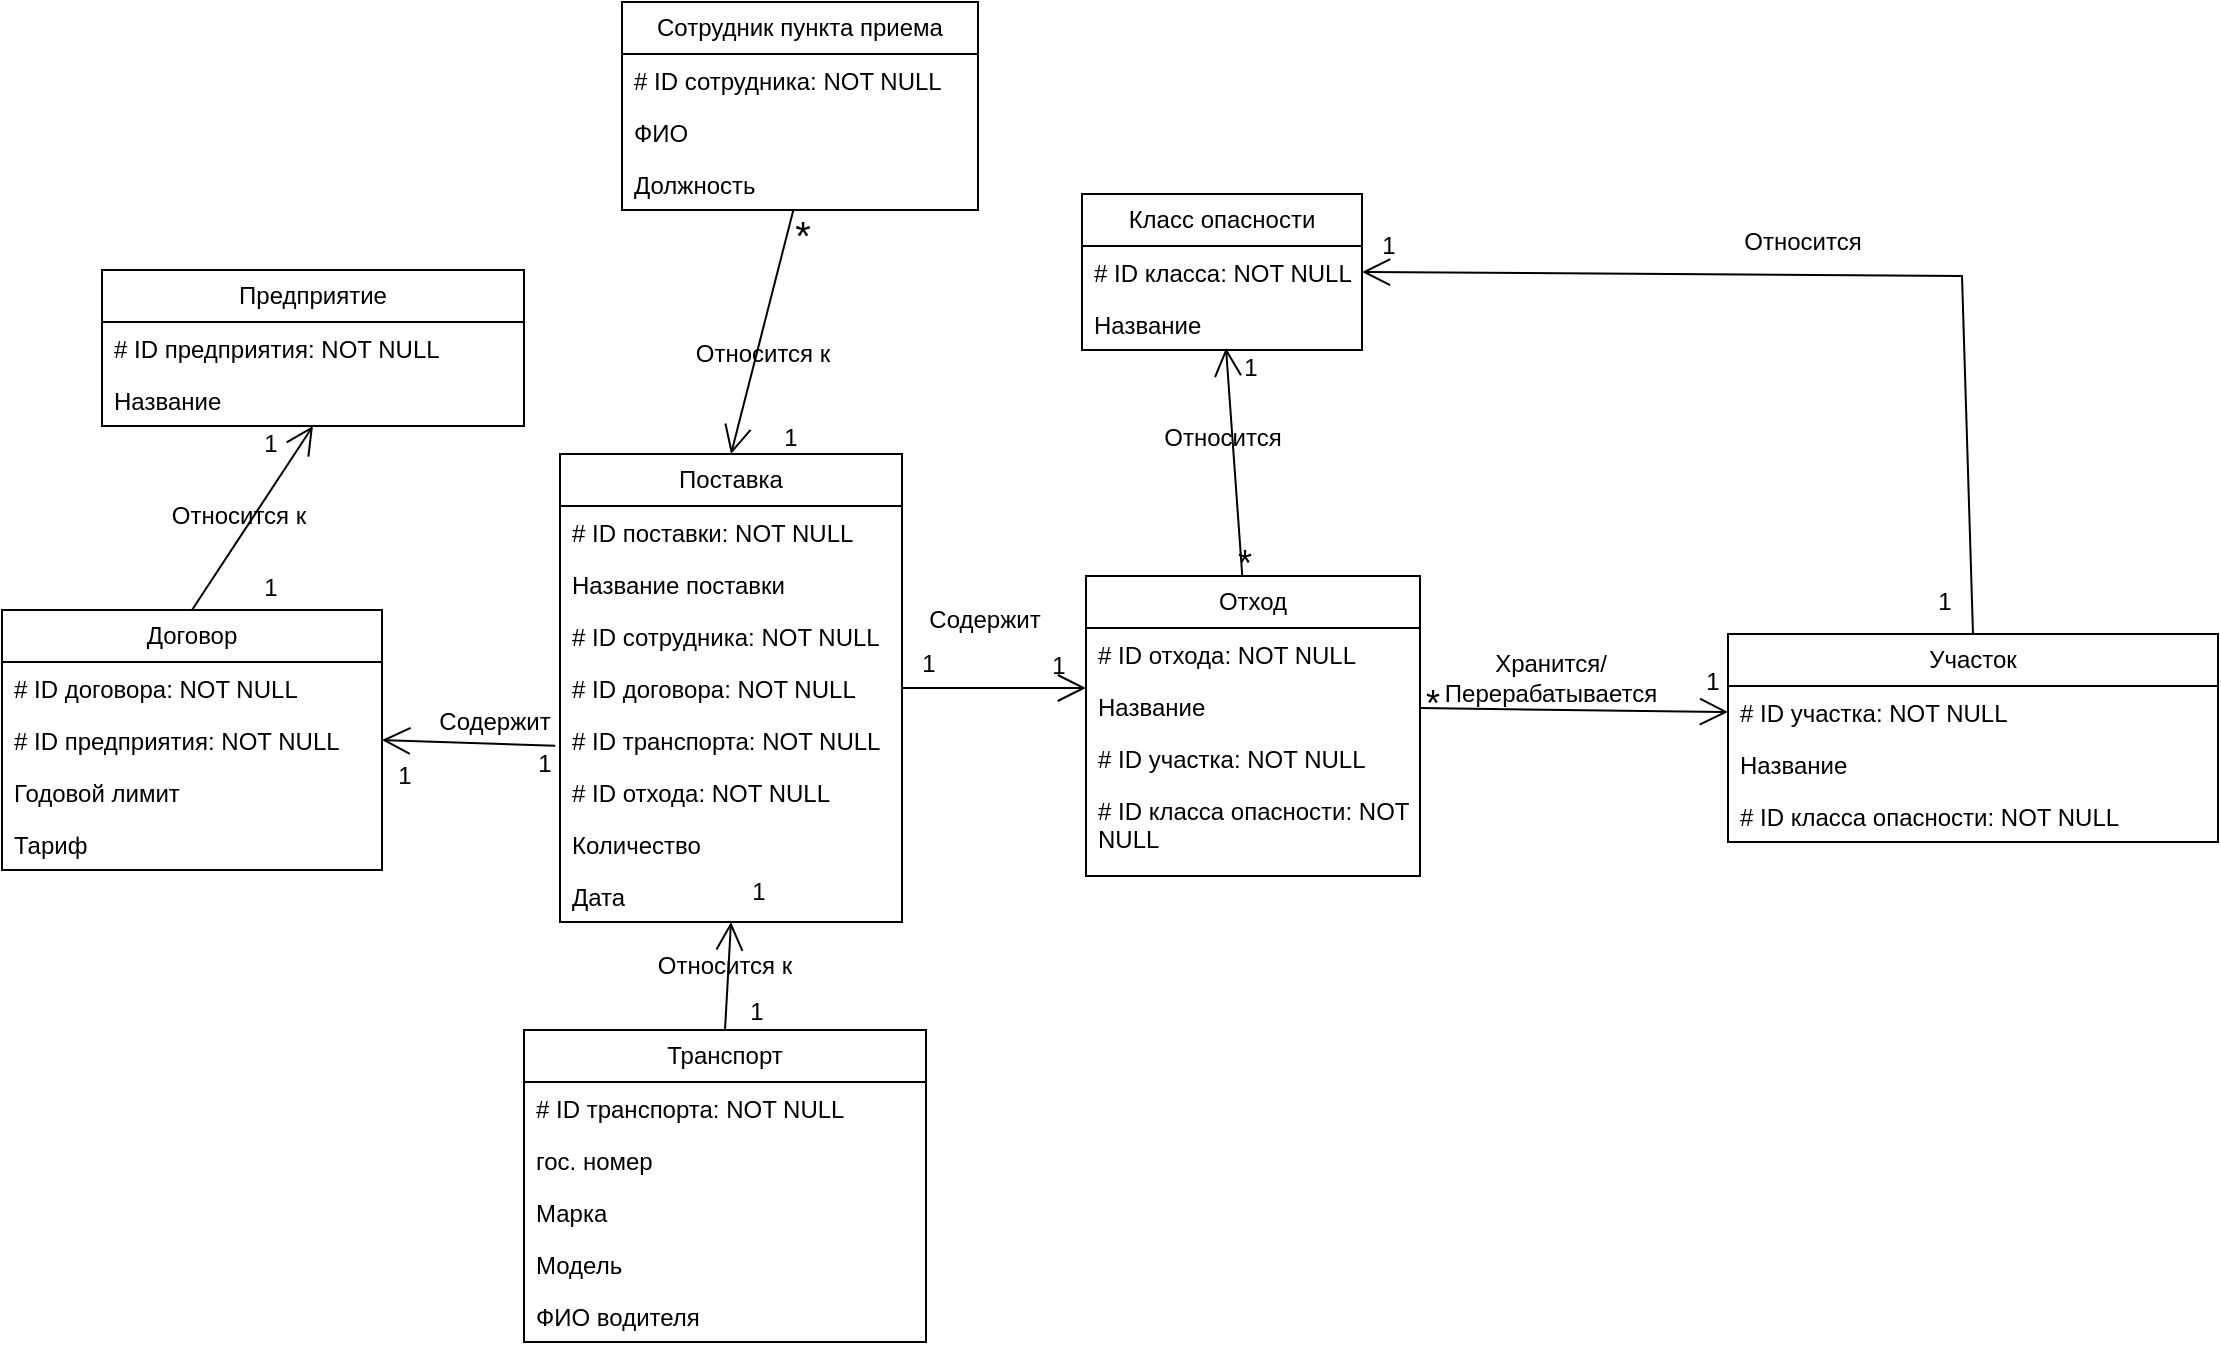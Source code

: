 <mxfile version="24.7.17">
  <diagram id="C5RBs43oDa-KdzZeNtuy" name="Page-1">
    <mxGraphModel dx="1194" dy="748" grid="0" gridSize="10" guides="1" tooltips="1" connect="1" arrows="1" fold="1" page="1" pageScale="1" pageWidth="3300" pageHeight="4681" math="0" shadow="0">
      <root>
        <mxCell id="WIyWlLk6GJQsqaUBKTNV-0" />
        <mxCell id="WIyWlLk6GJQsqaUBKTNV-1" parent="WIyWlLk6GJQsqaUBKTNV-0" />
        <mxCell id="3MLsI5O5fIbENEvjLkuj-0" value="Класс опасности" style="swimlane;fontStyle=0;childLayout=stackLayout;horizontal=1;startSize=26;fillColor=none;horizontalStack=0;resizeParent=1;resizeParentMax=0;resizeLast=0;collapsible=1;marginBottom=0;whiteSpace=wrap;html=1;" parent="WIyWlLk6GJQsqaUBKTNV-1" vertex="1">
          <mxGeometry x="840" y="312" width="140" height="78" as="geometry" />
        </mxCell>
        <mxCell id="3MLsI5O5fIbENEvjLkuj-1" value="# ID класса: NOT NULL" style="text;strokeColor=none;fillColor=none;align=left;verticalAlign=top;spacingLeft=4;spacingRight=4;overflow=hidden;rotatable=0;points=[[0,0.5],[1,0.5]];portConstraint=eastwest;whiteSpace=wrap;html=1;" parent="3MLsI5O5fIbENEvjLkuj-0" vertex="1">
          <mxGeometry y="26" width="140" height="26" as="geometry" />
        </mxCell>
        <mxCell id="3MLsI5O5fIbENEvjLkuj-2" value="Название" style="text;strokeColor=none;fillColor=none;align=left;verticalAlign=top;spacingLeft=4;spacingRight=4;overflow=hidden;rotatable=0;points=[[0,0.5],[1,0.5]];portConstraint=eastwest;whiteSpace=wrap;html=1;" parent="3MLsI5O5fIbENEvjLkuj-0" vertex="1">
          <mxGeometry y="52" width="140" height="26" as="geometry" />
        </mxCell>
        <mxCell id="3MLsI5O5fIbENEvjLkuj-5" value="Предприятие" style="swimlane;fontStyle=0;childLayout=stackLayout;horizontal=1;startSize=26;fillColor=none;horizontalStack=0;resizeParent=1;resizeParentMax=0;resizeLast=0;collapsible=1;marginBottom=0;whiteSpace=wrap;html=1;" parent="WIyWlLk6GJQsqaUBKTNV-1" vertex="1">
          <mxGeometry x="350" y="350" width="211" height="78" as="geometry" />
        </mxCell>
        <mxCell id="3MLsI5O5fIbENEvjLkuj-19" value="# ID предприятия: NOT NULL" style="text;strokeColor=none;fillColor=none;align=left;verticalAlign=top;spacingLeft=4;spacingRight=4;overflow=hidden;rotatable=0;points=[[0,0.5],[1,0.5]];portConstraint=eastwest;whiteSpace=wrap;html=1;" parent="3MLsI5O5fIbENEvjLkuj-5" vertex="1">
          <mxGeometry y="26" width="211" height="26" as="geometry" />
        </mxCell>
        <mxCell id="3MLsI5O5fIbENEvjLkuj-7" value="Название" style="text;strokeColor=none;fillColor=none;align=left;verticalAlign=top;spacingLeft=4;spacingRight=4;overflow=hidden;rotatable=0;points=[[0,0.5],[1,0.5]];portConstraint=eastwest;whiteSpace=wrap;html=1;" parent="3MLsI5O5fIbENEvjLkuj-5" vertex="1">
          <mxGeometry y="52" width="211" height="26" as="geometry" />
        </mxCell>
        <mxCell id="3MLsI5O5fIbENEvjLkuj-8" value="Договор" style="swimlane;fontStyle=0;childLayout=stackLayout;horizontal=1;startSize=26;fillColor=none;horizontalStack=0;resizeParent=1;resizeParentMax=0;resizeLast=0;collapsible=1;marginBottom=0;whiteSpace=wrap;html=1;" parent="WIyWlLk6GJQsqaUBKTNV-1" vertex="1">
          <mxGeometry x="300" y="520" width="190" height="130" as="geometry" />
        </mxCell>
        <mxCell id="3MLsI5O5fIbENEvjLkuj-17" value="# ID договора: NOT NULL" style="text;strokeColor=none;fillColor=none;align=left;verticalAlign=top;spacingLeft=4;spacingRight=4;overflow=hidden;rotatable=0;points=[[0,0.5],[1,0.5]];portConstraint=eastwest;whiteSpace=wrap;html=1;" parent="3MLsI5O5fIbENEvjLkuj-8" vertex="1">
          <mxGeometry y="26" width="190" height="26" as="geometry" />
        </mxCell>
        <mxCell id="3MLsI5O5fIbENEvjLkuj-18" value="# ID предприятия: NOT NULL" style="text;strokeColor=none;fillColor=none;align=left;verticalAlign=top;spacingLeft=4;spacingRight=4;overflow=hidden;rotatable=0;points=[[0,0.5],[1,0.5]];portConstraint=eastwest;whiteSpace=wrap;html=1;" parent="3MLsI5O5fIbENEvjLkuj-8" vertex="1">
          <mxGeometry y="52" width="190" height="26" as="geometry" />
        </mxCell>
        <mxCell id="3MLsI5O5fIbENEvjLkuj-9" value="Годовой лимит" style="text;strokeColor=none;fillColor=none;align=left;verticalAlign=top;spacingLeft=4;spacingRight=4;overflow=hidden;rotatable=0;points=[[0,0.5],[1,0.5]];portConstraint=eastwest;whiteSpace=wrap;html=1;" parent="3MLsI5O5fIbENEvjLkuj-8" vertex="1">
          <mxGeometry y="78" width="190" height="26" as="geometry" />
        </mxCell>
        <mxCell id="3MLsI5O5fIbENEvjLkuj-10" value="Тариф" style="text;strokeColor=none;fillColor=none;align=left;verticalAlign=top;spacingLeft=4;spacingRight=4;overflow=hidden;rotatable=0;points=[[0,0.5],[1,0.5]];portConstraint=eastwest;whiteSpace=wrap;html=1;" parent="3MLsI5O5fIbENEvjLkuj-8" vertex="1">
          <mxGeometry y="104" width="190" height="26" as="geometry" />
        </mxCell>
        <mxCell id="3MLsI5O5fIbENEvjLkuj-11" value="Участок&lt;span style=&quot;color: rgba(0, 0, 0, 0); font-family: monospace; font-size: 0px; text-align: start; text-wrap: nowrap;&quot;&gt;%3CmxGraphModel%3E%3Croot%3E%3CmxCell%20id%3D%220%22%2F%3E%3CmxCell%20id%3D%221%22%20parent%3D%220%22%2F%3E%3CmxCell%20id%3D%222%22%20value%3D%22%D0%94%D0%BE%D0%B3%D0%BE%D0%B2%D0%BE%D1%80%22%20style%3D%22swimlane%3BfontStyle%3D0%3BchildLayout%3DstackLayout%3Bhorizontal%3D1%3BstartSize%3D26%3BfillColor%3Dnone%3BhorizontalStack%3D0%3BresizeParent%3D1%3BresizeParentMax%3D0%3BresizeLast%3D0%3Bcollapsible%3D1%3BmarginBottom%3D0%3BwhiteSpace%3Dwrap%3Bhtml%3D1%3B%22%20vertex%3D%221%22%20parent%3D%221%22%3E%3CmxGeometry%20x%3D%22274%22%20y%3D%22330%22%20width%3D%22140%22%20height%3D%2278%22%20as%3D%22geometry%22%2F%3E%3C%2FmxCell%3E%3CmxCell%20id%3D%223%22%20value%3D%22%D0%9D%D0%BE%D0%BC%D0%B5%D1%80%22%20style%3D%22text%3BstrokeColor%3Dnone%3BfillColor%3Dnone%3Balign%3Dleft%3BverticalAlign%3Dtop%3BspacingLeft%3D4%3BspacingRight%3D4%3Boverflow%3Dhidden%3Brotatable%3D0%3Bpoints%3D%5B%5B0%2C0.5%5D%2C%5B1%2C0.5%5D%5D%3BportConstraint%3Deastwest%3BwhiteSpace%3Dwrap%3Bhtml%3D1%3B%22%20vertex%3D%221%22%20parent%3D%222%22%3E%3CmxGeometry%20y%3D%2226%22%20width%3D%22140%22%20height%3D%2226%22%20as%3D%22geometry%22%2F%3E%3C%2FmxCell%3E%3CmxCell%20id%3D%224%22%20value%3D%22%D0%9D%D0%B0%D0%B7%D0%B2%D0%B0%D0%BD%D0%B8%D0%B5%22%20style%3D%22text%3BstrokeColor%3Dnone%3BfillColor%3Dnone%3Balign%3Dleft%3BverticalAlign%3Dtop%3BspacingLeft%3D4%3BspacingRight%3D4%3Boverflow%3Dhidden%3Brotatable%3D0%3Bpoints%3D%5B%5B0%2C0.5%5D%2C%5B1%2C0.5%5D%5D%3BportConstraint%3Deastwest%3BwhiteSpace%3Dwrap%3Bhtml%3D1%3B%22%20vertex%3D%221%22%20parent%3D%222%22%3E%3CmxGeometry%20y%3D%2252%22%20width%3D%22140%22%20height%3D%2226%22%20as%3D%22geometry%22%2F%3E%3C%2FmxCell%3E%3C%2Froot%3E%3C%2FmxGraphModel%3E&lt;/span&gt;&lt;span style=&quot;color: rgba(0, 0, 0, 0); font-family: monospace; font-size: 0px; text-align: start; text-wrap: nowrap;&quot;&gt;%3CmxGraphModel%3E%3Croot%3E%3CmxCell%20id%3D%220%22%2F%3E%3CmxCell%20id%3D%221%22%20parent%3D%220%22%2F%3E%3CmxCell%20id%3D%222%22%20value%3D%22%D0%94%D0%BE%D0%B3%D0%BE%D0%B2%D0%BE%D1%80%22%20style%3D%22swimlane%3BfontStyle%3D0%3BchildLayout%3DstackLayout%3Bhorizontal%3D1%3BstartSize%3D26%3BfillColor%3Dnone%3BhorizontalStack%3D0%3BresizeParent%3D1%3BresizeParentMax%3D0%3BresizeLast%3D0%3Bcollapsible%3D1%3BmarginBottom%3D0%3BwhiteSpace%3Dwrap%3Bhtml%3D1%3B%22%20vertex%3D%221%22%20parent%3D%221%22%3E%3CmxGeometry%20x%3D%22274%22%20y%3D%22330%22%20width%3D%22140%22%20height%3D%2278%22%20as%3D%22geometry%22%2F%3E%3C%2FmxCell%3E%3CmxCell%20id%3D%223%22%20value%3D%22%D0%9D%D0%BE%D0%BC%D0%B5%D1%80%22%20style%3D%22text%3BstrokeColor%3Dnone%3BfillColor%3Dnone%3Balign%3Dleft%3BverticalAlign%3Dtop%3BspacingLeft%3D4%3BspacingRight%3D4%3Boverflow%3Dhidden%3Brotatable%3D0%3Bpoints%3D%5B%5B0%2C0.5%5D%2C%5B1%2C0.5%5D%5D%3BportConstraint%3Deastwest%3BwhiteSpace%3Dwrap%3Bhtml%3D1%3B%22%20vertex%3D%221%22%20parent%3D%222%22%3E%3CmxGeometry%20y%3D%2226%22%20width%3D%22140%22%20height%3D%2226%22%20as%3D%22geometry%22%2F%3E%3C%2FmxCell%3E%3CmxCell%20id%3D%224%22%20value%3D%22%D0%9D%D0%B0%D0%B7%D0%B2%D0%B0%D0%BD%D0%B8%D0%B5%22%20style%3D%22text%3BstrokeColor%3Dnone%3BfillColor%3Dnone%3Balign%3Dleft%3BverticalAlign%3Dtop%3BspacingLeft%3D4%3BspacingRight%3D4%3Boverflow%3Dhidden%3Brotatable%3D0%3Bpoints%3D%5B%5B0%2C0.5%5D%2C%5B1%2C0.5%5D%5D%3BportConstraint%3Deastwest%3BwhiteSpace%3Dwrap%3Bhtml%3D1%3B%22%20vertex%3D%221%22%20parent%3D%222%22%3E%3CmxGeometry%20y%3D%2252%22%20width%3D%22140%22%20height%3D%2226%22%20as%3D%22geometry%22%2F%3E%3C%2FmxCell%3E%3C%2Froot%3E%3C%2FmxGraphModel%3E&lt;/span&gt;" style="swimlane;fontStyle=0;childLayout=stackLayout;horizontal=1;startSize=26;fillColor=none;horizontalStack=0;resizeParent=1;resizeParentMax=0;resizeLast=0;collapsible=1;marginBottom=0;whiteSpace=wrap;html=1;" parent="WIyWlLk6GJQsqaUBKTNV-1" vertex="1">
          <mxGeometry x="1163" y="532" width="245" height="104" as="geometry" />
        </mxCell>
        <mxCell id="3MLsI5O5fIbENEvjLkuj-12" value="# ID участка: NOT NULL" style="text;strokeColor=none;fillColor=none;align=left;verticalAlign=top;spacingLeft=4;spacingRight=4;overflow=hidden;rotatable=0;points=[[0,0.5],[1,0.5]];portConstraint=eastwest;whiteSpace=wrap;html=1;" parent="3MLsI5O5fIbENEvjLkuj-11" vertex="1">
          <mxGeometry y="26" width="245" height="26" as="geometry" />
        </mxCell>
        <mxCell id="3MLsI5O5fIbENEvjLkuj-13" value="Название" style="text;strokeColor=none;fillColor=none;align=left;verticalAlign=top;spacingLeft=4;spacingRight=4;overflow=hidden;rotatable=0;points=[[0,0.5],[1,0.5]];portConstraint=eastwest;whiteSpace=wrap;html=1;" parent="3MLsI5O5fIbENEvjLkuj-11" vertex="1">
          <mxGeometry y="52" width="245" height="26" as="geometry" />
        </mxCell>
        <mxCell id="3MLsI5O5fIbENEvjLkuj-49" value="# ID класса опасности: NOT NULL" style="text;strokeColor=none;fillColor=none;align=left;verticalAlign=top;spacingLeft=4;spacingRight=4;overflow=hidden;rotatable=0;points=[[0,0.5],[1,0.5]];portConstraint=eastwest;whiteSpace=wrap;html=1;" parent="3MLsI5O5fIbENEvjLkuj-11" vertex="1">
          <mxGeometry y="78" width="245" height="26" as="geometry" />
        </mxCell>
        <mxCell id="3MLsI5O5fIbENEvjLkuj-14" value="Транспорт" style="swimlane;fontStyle=0;childLayout=stackLayout;horizontal=1;startSize=26;fillColor=none;horizontalStack=0;resizeParent=1;resizeParentMax=0;resizeLast=0;collapsible=1;marginBottom=0;whiteSpace=wrap;html=1;" parent="WIyWlLk6GJQsqaUBKTNV-1" vertex="1">
          <mxGeometry x="561" y="730" width="201" height="156" as="geometry" />
        </mxCell>
        <mxCell id="3MLsI5O5fIbENEvjLkuj-16" value="# ID транспорта: NOT NULL" style="text;strokeColor=none;fillColor=none;align=left;verticalAlign=top;spacingLeft=4;spacingRight=4;overflow=hidden;rotatable=0;points=[[0,0.5],[1,0.5]];portConstraint=eastwest;whiteSpace=wrap;html=1;" parent="3MLsI5O5fIbENEvjLkuj-14" vertex="1">
          <mxGeometry y="26" width="201" height="26" as="geometry" />
        </mxCell>
        <mxCell id="3MLsI5O5fIbENEvjLkuj-20" value="гос. номер" style="text;strokeColor=none;fillColor=none;align=left;verticalAlign=top;spacingLeft=4;spacingRight=4;overflow=hidden;rotatable=0;points=[[0,0.5],[1,0.5]];portConstraint=eastwest;whiteSpace=wrap;html=1;" parent="3MLsI5O5fIbENEvjLkuj-14" vertex="1">
          <mxGeometry y="52" width="201" height="26" as="geometry" />
        </mxCell>
        <mxCell id="3MLsI5O5fIbENEvjLkuj-21" value="Марка" style="text;strokeColor=none;fillColor=none;align=left;verticalAlign=top;spacingLeft=4;spacingRight=4;overflow=hidden;rotatable=0;points=[[0,0.5],[1,0.5]];portConstraint=eastwest;whiteSpace=wrap;html=1;" parent="3MLsI5O5fIbENEvjLkuj-14" vertex="1">
          <mxGeometry y="78" width="201" height="26" as="geometry" />
        </mxCell>
        <mxCell id="3MLsI5O5fIbENEvjLkuj-22" value="Модель" style="text;strokeColor=none;fillColor=none;align=left;verticalAlign=top;spacingLeft=4;spacingRight=4;overflow=hidden;rotatable=0;points=[[0,0.5],[1,0.5]];portConstraint=eastwest;whiteSpace=wrap;html=1;" parent="3MLsI5O5fIbENEvjLkuj-14" vertex="1">
          <mxGeometry y="104" width="201" height="26" as="geometry" />
        </mxCell>
        <mxCell id="3MLsI5O5fIbENEvjLkuj-15" value="ФИО водителя" style="text;strokeColor=none;fillColor=none;align=left;verticalAlign=top;spacingLeft=4;spacingRight=4;overflow=hidden;rotatable=0;points=[[0,0.5],[1,0.5]];portConstraint=eastwest;whiteSpace=wrap;html=1;" parent="3MLsI5O5fIbENEvjLkuj-14" vertex="1">
          <mxGeometry y="130" width="201" height="26" as="geometry" />
        </mxCell>
        <mxCell id="3MLsI5O5fIbENEvjLkuj-23" value="Поставка" style="swimlane;fontStyle=0;childLayout=stackLayout;horizontal=1;startSize=26;fillColor=none;horizontalStack=0;resizeParent=1;resizeParentMax=0;resizeLast=0;collapsible=1;marginBottom=0;whiteSpace=wrap;html=1;" parent="WIyWlLk6GJQsqaUBKTNV-1" vertex="1">
          <mxGeometry x="579" y="442" width="171" height="234" as="geometry" />
        </mxCell>
        <mxCell id="3MLsI5O5fIbENEvjLkuj-24" value="# ID поставки: NOT NULL" style="text;strokeColor=none;fillColor=none;align=left;verticalAlign=top;spacingLeft=4;spacingRight=4;overflow=hidden;rotatable=0;points=[[0,0.5],[1,0.5]];portConstraint=eastwest;whiteSpace=wrap;html=1;" parent="3MLsI5O5fIbENEvjLkuj-23" vertex="1">
          <mxGeometry y="26" width="171" height="26" as="geometry" />
        </mxCell>
        <mxCell id="3MLsI5O5fIbENEvjLkuj-43" value="Название поставки" style="text;strokeColor=none;fillColor=none;align=left;verticalAlign=top;spacingLeft=4;spacingRight=4;overflow=hidden;rotatable=0;points=[[0,0.5],[1,0.5]];portConstraint=eastwest;whiteSpace=wrap;html=1;" parent="3MLsI5O5fIbENEvjLkuj-23" vertex="1">
          <mxGeometry y="52" width="171" height="26" as="geometry" />
        </mxCell>
        <mxCell id="-GfV_kEzAqFsBZIjdHQp-1" value="# ID сотрудника: NOT NULL" style="text;strokeColor=none;fillColor=none;align=left;verticalAlign=top;spacingLeft=4;spacingRight=4;overflow=hidden;rotatable=0;points=[[0,0.5],[1,0.5]];portConstraint=eastwest;whiteSpace=wrap;html=1;" vertex="1" parent="3MLsI5O5fIbENEvjLkuj-23">
          <mxGeometry y="78" width="171" height="26" as="geometry" />
        </mxCell>
        <mxCell id="3MLsI5O5fIbENEvjLkuj-25" value="# ID договора: NOT NULL" style="text;strokeColor=none;fillColor=none;align=left;verticalAlign=top;spacingLeft=4;spacingRight=4;overflow=hidden;rotatable=0;points=[[0,0.5],[1,0.5]];portConstraint=eastwest;whiteSpace=wrap;html=1;" parent="3MLsI5O5fIbENEvjLkuj-23" vertex="1">
          <mxGeometry y="104" width="171" height="26" as="geometry" />
        </mxCell>
        <mxCell id="3MLsI5O5fIbENEvjLkuj-35" value="# ID транспорта: NOT NULL" style="text;strokeColor=none;fillColor=none;align=left;verticalAlign=top;spacingLeft=4;spacingRight=4;overflow=hidden;rotatable=0;points=[[0,0.5],[1,0.5]];portConstraint=eastwest;whiteSpace=wrap;html=1;" parent="3MLsI5O5fIbENEvjLkuj-23" vertex="1">
          <mxGeometry y="130" width="171" height="26" as="geometry" />
        </mxCell>
        <mxCell id="3MLsI5O5fIbENEvjLkuj-29" value="# ID отхода: NOT NULL" style="text;strokeColor=none;fillColor=none;align=left;verticalAlign=top;spacingLeft=4;spacingRight=4;overflow=hidden;rotatable=0;points=[[0,0.5],[1,0.5]];portConstraint=eastwest;whiteSpace=wrap;html=1;" parent="3MLsI5O5fIbENEvjLkuj-23" vertex="1">
          <mxGeometry y="156" width="171" height="26" as="geometry" />
        </mxCell>
        <mxCell id="3MLsI5O5fIbENEvjLkuj-36" value="Количество" style="text;strokeColor=none;fillColor=none;align=left;verticalAlign=top;spacingLeft=4;spacingRight=4;overflow=hidden;rotatable=0;points=[[0,0.5],[1,0.5]];portConstraint=eastwest;whiteSpace=wrap;html=1;" parent="3MLsI5O5fIbENEvjLkuj-23" vertex="1">
          <mxGeometry y="182" width="171" height="26" as="geometry" />
        </mxCell>
        <mxCell id="3MLsI5O5fIbENEvjLkuj-28" value="Дата&lt;span style=&quot;color: rgba(0, 0, 0, 0); font-family: monospace; font-size: 0px; text-wrap: nowrap;&quot;&gt;%3CmxGraphModel%3E%3Croot%3E%3CmxCell%20id%3D%220%22%2F%3E%3CmxCell%20id%3D%221%22%20parent%3D%220%22%2F%3E%3CmxCell%20id%3D%222%22%20value%3D%22%D0%A2%D0%B0%D1%80%D0%B8%D1%84%22%20style%3D%22text%3BstrokeColor%3Dnone%3BfillColor%3Dnone%3Balign%3Dleft%3BverticalAlign%3Dtop%3BspacingLeft%3D4%3BspacingRight%3D4%3Boverflow%3Dhidden%3Brotatable%3D0%3Bpoints%3D%5B%5B0%2C0.5%5D%2C%5B1%2C0.5%5D%5D%3BportConstraint%3Deastwest%3BwhiteSpace%3Dwrap%3Bhtml%3D1%3B%22%20vertex%3D%221%22%20parent%3D%221%22%3E%3CmxGeometry%20x%3D%22480%22%20y%3D%22404%22%20width%3D%22140%22%20height%3D%2226%22%20as%3D%22geometry%22%2F%3E%3C%2FmxCell%3E%3C%2Froot%3E%3C%2FmxGraphModel%3E&lt;/span&gt;" style="text;strokeColor=none;fillColor=none;align=left;verticalAlign=top;spacingLeft=4;spacingRight=4;overflow=hidden;rotatable=0;points=[[0,0.5],[1,0.5]];portConstraint=eastwest;whiteSpace=wrap;html=1;" parent="3MLsI5O5fIbENEvjLkuj-23" vertex="1">
          <mxGeometry y="208" width="171" height="26" as="geometry" />
        </mxCell>
        <mxCell id="3MLsI5O5fIbENEvjLkuj-30" value="Отход" style="swimlane;fontStyle=0;childLayout=stackLayout;horizontal=1;startSize=26;fillColor=none;horizontalStack=0;resizeParent=1;resizeParentMax=0;resizeLast=0;collapsible=1;marginBottom=0;whiteSpace=wrap;html=1;" parent="WIyWlLk6GJQsqaUBKTNV-1" vertex="1">
          <mxGeometry x="842" y="503" width="167" height="150" as="geometry" />
        </mxCell>
        <mxCell id="3MLsI5O5fIbENEvjLkuj-31" value="# ID отхода: NOT NULL" style="text;strokeColor=none;fillColor=none;align=left;verticalAlign=top;spacingLeft=4;spacingRight=4;overflow=hidden;rotatable=0;points=[[0,0.5],[1,0.5]];portConstraint=eastwest;whiteSpace=wrap;html=1;" parent="3MLsI5O5fIbENEvjLkuj-30" vertex="1">
          <mxGeometry y="26" width="167" height="26" as="geometry" />
        </mxCell>
        <mxCell id="3MLsI5O5fIbENEvjLkuj-32" value="Название" style="text;strokeColor=none;fillColor=none;align=left;verticalAlign=top;spacingLeft=4;spacingRight=4;overflow=hidden;rotatable=0;points=[[0,0.5],[1,0.5]];portConstraint=eastwest;whiteSpace=wrap;html=1;" parent="3MLsI5O5fIbENEvjLkuj-30" vertex="1">
          <mxGeometry y="52" width="167" height="26" as="geometry" />
        </mxCell>
        <mxCell id="3MLsI5O5fIbENEvjLkuj-46" value="# ID участка: NOT NULL" style="text;strokeColor=none;fillColor=none;align=left;verticalAlign=top;spacingLeft=4;spacingRight=4;overflow=hidden;rotatable=0;points=[[0,0.5],[1,0.5]];portConstraint=eastwest;whiteSpace=wrap;html=1;" parent="3MLsI5O5fIbENEvjLkuj-30" vertex="1">
          <mxGeometry y="78" width="167" height="26" as="geometry" />
        </mxCell>
        <mxCell id="3MLsI5O5fIbENEvjLkuj-33" value="# ID класса опасности: NOT NULL" style="text;strokeColor=none;fillColor=none;align=left;verticalAlign=top;spacingLeft=4;spacingRight=4;overflow=hidden;rotatable=0;points=[[0,0.5],[1,0.5]];portConstraint=eastwest;whiteSpace=wrap;html=1;" parent="3MLsI5O5fIbENEvjLkuj-30" vertex="1">
          <mxGeometry y="104" width="167" height="46" as="geometry" />
        </mxCell>
        <mxCell id="3MLsI5O5fIbENEvjLkuj-37" value="" style="endArrow=open;endFill=1;endSize=12;html=1;rounded=0;exitX=0.5;exitY=0;exitDx=0;exitDy=0;entryX=0.5;entryY=1;entryDx=0;entryDy=0;" parent="WIyWlLk6GJQsqaUBKTNV-1" source="3MLsI5O5fIbENEvjLkuj-8" target="3MLsI5O5fIbENEvjLkuj-5" edge="1">
          <mxGeometry width="160" relative="1" as="geometry">
            <mxPoint x="430" y="470" as="sourcePoint" />
            <mxPoint x="590" y="470" as="targetPoint" />
          </mxGeometry>
        </mxCell>
        <mxCell id="3MLsI5O5fIbENEvjLkuj-38" value="Относится к" style="text;html=1;align=center;verticalAlign=middle;resizable=0;points=[];autosize=1;strokeColor=none;fillColor=none;" parent="WIyWlLk6GJQsqaUBKTNV-1" vertex="1">
          <mxGeometry x="373" y="458" width="90" height="30" as="geometry" />
        </mxCell>
        <mxCell id="3MLsI5O5fIbENEvjLkuj-39" value="" style="endArrow=open;endFill=1;endSize=12;html=1;rounded=0;entryX=0.5;entryY=1;entryDx=0;entryDy=0;" parent="WIyWlLk6GJQsqaUBKTNV-1" edge="1" source="3MLsI5O5fIbENEvjLkuj-30">
          <mxGeometry width="160" relative="1" as="geometry">
            <mxPoint x="912" y="479" as="sourcePoint" />
            <mxPoint x="912" y="389" as="targetPoint" />
          </mxGeometry>
        </mxCell>
        <mxCell id="3MLsI5O5fIbENEvjLkuj-40" value="Относится" style="text;html=1;align=center;verticalAlign=middle;resizable=0;points=[];autosize=1;strokeColor=none;fillColor=none;" parent="WIyWlLk6GJQsqaUBKTNV-1" vertex="1">
          <mxGeometry x="870" y="419" width="80" height="30" as="geometry" />
        </mxCell>
        <mxCell id="3MLsI5O5fIbENEvjLkuj-41" value="" style="endArrow=open;endFill=1;endSize=12;html=1;rounded=0;exitX=0.744;exitY=0.149;exitDx=0;exitDy=0;entryX=1;entryY=0.5;entryDx=0;entryDy=0;exitPerimeter=0;" parent="WIyWlLk6GJQsqaUBKTNV-1" source="3MLsI5O5fIbENEvjLkuj-64" target="3MLsI5O5fIbENEvjLkuj-18" edge="1">
          <mxGeometry width="160" relative="1" as="geometry">
            <mxPoint x="609.58" y="472" as="sourcePoint" />
            <mxPoint x="609.58" y="380" as="targetPoint" />
          </mxGeometry>
        </mxCell>
        <mxCell id="3MLsI5O5fIbENEvjLkuj-42" value="Содержит" style="text;html=1;align=center;verticalAlign=middle;resizable=0;points=[];autosize=1;strokeColor=none;fillColor=none;" parent="WIyWlLk6GJQsqaUBKTNV-1" vertex="1">
          <mxGeometry x="506" y="561" width="80" height="30" as="geometry" />
        </mxCell>
        <mxCell id="3MLsI5O5fIbENEvjLkuj-44" value="" style="endArrow=open;endFill=1;endSize=12;html=1;rounded=0;exitX=0.5;exitY=0;exitDx=0;exitDy=0;entryX=0.5;entryY=1;entryDx=0;entryDy=0;" parent="WIyWlLk6GJQsqaUBKTNV-1" source="3MLsI5O5fIbENEvjLkuj-14" target="3MLsI5O5fIbENEvjLkuj-23" edge="1">
          <mxGeometry width="160" relative="1" as="geometry">
            <mxPoint x="710" y="710" as="sourcePoint" />
            <mxPoint x="590" y="710" as="targetPoint" />
          </mxGeometry>
        </mxCell>
        <mxCell id="3MLsI5O5fIbENEvjLkuj-45" value="Относится к" style="text;html=1;align=center;verticalAlign=middle;resizable=0;points=[];autosize=1;strokeColor=none;fillColor=none;" parent="WIyWlLk6GJQsqaUBKTNV-1" vertex="1">
          <mxGeometry x="616" y="683" width="90" height="30" as="geometry" />
        </mxCell>
        <mxCell id="3MLsI5O5fIbENEvjLkuj-47" value="" style="endArrow=open;endFill=1;endSize=12;html=1;rounded=0;entryX=0;entryY=0.5;entryDx=0;entryDy=0;" parent="WIyWlLk6GJQsqaUBKTNV-1" source="3MLsI5O5fIbENEvjLkuj-32" target="3MLsI5O5fIbENEvjLkuj-12" edge="1">
          <mxGeometry width="160" relative="1" as="geometry">
            <mxPoint x="1120" y="671" as="sourcePoint" />
            <mxPoint x="1000" y="671" as="targetPoint" />
          </mxGeometry>
        </mxCell>
        <mxCell id="3MLsI5O5fIbENEvjLkuj-48" value="Хранится/&lt;div&gt;Перерабатывается&lt;/div&gt;" style="text;html=1;align=center;verticalAlign=middle;resizable=0;points=[];autosize=1;strokeColor=none;fillColor=none;" parent="WIyWlLk6GJQsqaUBKTNV-1" vertex="1">
          <mxGeometry x="1009" y="534" width="130" height="40" as="geometry" />
        </mxCell>
        <mxCell id="3MLsI5O5fIbENEvjLkuj-50" value="" style="endArrow=open;endFill=1;endSize=12;html=1;rounded=0;entryX=1;entryY=0.5;entryDx=0;entryDy=0;exitX=0.5;exitY=0;exitDx=0;exitDy=0;" parent="WIyWlLk6GJQsqaUBKTNV-1" source="3MLsI5O5fIbENEvjLkuj-11" target="3MLsI5O5fIbENEvjLkuj-1" edge="1">
          <mxGeometry width="160" relative="1" as="geometry">
            <mxPoint x="1259.58" y="519" as="sourcePoint" />
            <mxPoint x="1259.58" y="429" as="targetPoint" />
            <Array as="points">
              <mxPoint x="1280" y="353" />
            </Array>
          </mxGeometry>
        </mxCell>
        <mxCell id="3MLsI5O5fIbENEvjLkuj-52" value="Относится" style="text;html=1;align=center;verticalAlign=middle;resizable=0;points=[];autosize=1;strokeColor=none;fillColor=none;" parent="WIyWlLk6GJQsqaUBKTNV-1" vertex="1">
          <mxGeometry x="1160" y="321" width="80" height="30" as="geometry" />
        </mxCell>
        <mxCell id="3MLsI5O5fIbENEvjLkuj-53" value="" style="endArrow=open;endFill=1;endSize=12;html=1;rounded=0;exitX=1;exitY=0.5;exitDx=0;exitDy=0;entryX=0;entryY=0.154;entryDx=0;entryDy=0;entryPerimeter=0;" parent="WIyWlLk6GJQsqaUBKTNV-1" source="3MLsI5O5fIbENEvjLkuj-25" target="3MLsI5O5fIbENEvjLkuj-32" edge="1">
          <mxGeometry width="160" relative="1" as="geometry">
            <mxPoint x="950" y="674" as="sourcePoint" />
            <mxPoint x="830" y="674" as="targetPoint" />
          </mxGeometry>
        </mxCell>
        <mxCell id="3MLsI5O5fIbENEvjLkuj-54" value="Содержит" style="text;html=1;align=center;verticalAlign=middle;resizable=0;points=[];autosize=1;strokeColor=none;fillColor=none;" parent="WIyWlLk6GJQsqaUBKTNV-1" vertex="1">
          <mxGeometry x="751" y="510" width="80" height="30" as="geometry" />
        </mxCell>
        <mxCell id="3MLsI5O5fIbENEvjLkuj-55" value="Сотрудник пункта приема" style="swimlane;fontStyle=0;childLayout=stackLayout;horizontal=1;startSize=26;fillColor=none;horizontalStack=0;resizeParent=1;resizeParentMax=0;resizeLast=0;collapsible=1;marginBottom=0;whiteSpace=wrap;html=1;" parent="WIyWlLk6GJQsqaUBKTNV-1" vertex="1">
          <mxGeometry x="610" y="216" width="178" height="104" as="geometry" />
        </mxCell>
        <mxCell id="3MLsI5O5fIbENEvjLkuj-56" value="# ID сотрудника: NOT NULL" style="text;strokeColor=none;fillColor=none;align=left;verticalAlign=top;spacingLeft=4;spacingRight=4;overflow=hidden;rotatable=0;points=[[0,0.5],[1,0.5]];portConstraint=eastwest;whiteSpace=wrap;html=1;" parent="3MLsI5O5fIbENEvjLkuj-55" vertex="1">
          <mxGeometry y="26" width="178" height="26" as="geometry" />
        </mxCell>
        <mxCell id="3MLsI5O5fIbENEvjLkuj-57" value="ФИО" style="text;strokeColor=none;fillColor=none;align=left;verticalAlign=top;spacingLeft=4;spacingRight=4;overflow=hidden;rotatable=0;points=[[0,0.5],[1,0.5]];portConstraint=eastwest;whiteSpace=wrap;html=1;" parent="3MLsI5O5fIbENEvjLkuj-55" vertex="1">
          <mxGeometry y="52" width="178" height="26" as="geometry" />
        </mxCell>
        <mxCell id="3MLsI5O5fIbENEvjLkuj-58" value="Должность" style="text;strokeColor=none;fillColor=none;align=left;verticalAlign=top;spacingLeft=4;spacingRight=4;overflow=hidden;rotatable=0;points=[[0,0.5],[1,0.5]];portConstraint=eastwest;whiteSpace=wrap;html=1;" parent="3MLsI5O5fIbENEvjLkuj-55" vertex="1">
          <mxGeometry y="78" width="178" height="26" as="geometry" />
        </mxCell>
        <mxCell id="3MLsI5O5fIbENEvjLkuj-61" value="1" style="text;html=1;align=center;verticalAlign=middle;resizable=0;points=[];autosize=1;strokeColor=none;fillColor=none;" parent="WIyWlLk6GJQsqaUBKTNV-1" vertex="1">
          <mxGeometry x="664" y="708" width="25" height="26" as="geometry" />
        </mxCell>
        <mxCell id="3MLsI5O5fIbENEvjLkuj-62" value="1" style="text;html=1;align=center;verticalAlign=middle;resizable=0;points=[];autosize=1;strokeColor=none;fillColor=none;" parent="WIyWlLk6GJQsqaUBKTNV-1" vertex="1">
          <mxGeometry x="665" y="648" width="25" height="26" as="geometry" />
        </mxCell>
        <mxCell id="3MLsI5O5fIbENEvjLkuj-63" value="1" style="text;html=1;align=center;verticalAlign=middle;resizable=0;points=[];autosize=1;strokeColor=none;fillColor=none;" parent="WIyWlLk6GJQsqaUBKTNV-1" vertex="1">
          <mxGeometry x="488" y="590" width="25" height="26" as="geometry" />
        </mxCell>
        <mxCell id="3MLsI5O5fIbENEvjLkuj-64" value="1" style="text;html=1;align=center;verticalAlign=middle;resizable=0;points=[];autosize=1;strokeColor=none;fillColor=none;" parent="WIyWlLk6GJQsqaUBKTNV-1" vertex="1">
          <mxGeometry x="558" y="584" width="25" height="26" as="geometry" />
        </mxCell>
        <mxCell id="3MLsI5O5fIbENEvjLkuj-65" value="1" style="text;html=1;align=center;verticalAlign=middle;resizable=0;points=[];autosize=1;strokeColor=none;fillColor=none;" parent="WIyWlLk6GJQsqaUBKTNV-1" vertex="1">
          <mxGeometry x="750" y="534" width="25" height="26" as="geometry" />
        </mxCell>
        <mxCell id="3MLsI5O5fIbENEvjLkuj-66" value="1" style="text;html=1;align=center;verticalAlign=middle;resizable=0;points=[];autosize=1;strokeColor=none;fillColor=none;" parent="WIyWlLk6GJQsqaUBKTNV-1" vertex="1">
          <mxGeometry x="815" y="535" width="25" height="26" as="geometry" />
        </mxCell>
        <mxCell id="3MLsI5O5fIbENEvjLkuj-67" value="1" style="text;html=1;align=center;verticalAlign=middle;resizable=0;points=[];autosize=1;strokeColor=none;fillColor=none;" parent="WIyWlLk6GJQsqaUBKTNV-1" vertex="1">
          <mxGeometry x="421" y="424" width="25" height="26" as="geometry" />
        </mxCell>
        <mxCell id="3MLsI5O5fIbENEvjLkuj-68" value="1" style="text;html=1;align=center;verticalAlign=middle;resizable=0;points=[];autosize=1;strokeColor=none;fillColor=none;" parent="WIyWlLk6GJQsqaUBKTNV-1" vertex="1">
          <mxGeometry x="421" y="496" width="25" height="26" as="geometry" />
        </mxCell>
        <mxCell id="3MLsI5O5fIbENEvjLkuj-70" value="Относится к" style="text;html=1;align=center;verticalAlign=middle;resizable=0;points=[];autosize=1;strokeColor=none;fillColor=none;" parent="WIyWlLk6GJQsqaUBKTNV-1" vertex="1">
          <mxGeometry x="635" y="377" width="90" height="30" as="geometry" />
        </mxCell>
        <mxCell id="3MLsI5O5fIbENEvjLkuj-69" value="" style="endArrow=open;endFill=1;endSize=12;html=1;rounded=0;entryX=0.5;entryY=0;entryDx=0;entryDy=0;" parent="WIyWlLk6GJQsqaUBKTNV-1" target="3MLsI5O5fIbENEvjLkuj-23" edge="1">
          <mxGeometry width="160" relative="1" as="geometry">
            <mxPoint x="695.678" y="320" as="sourcePoint" />
            <mxPoint x="1270" y="541" as="targetPoint" />
            <Array as="points" />
          </mxGeometry>
        </mxCell>
        <mxCell id="3MLsI5O5fIbENEvjLkuj-72" value="1" style="text;html=1;align=center;verticalAlign=middle;resizable=0;points=[];autosize=1;strokeColor=none;fillColor=none;" parent="WIyWlLk6GJQsqaUBKTNV-1" vertex="1">
          <mxGeometry x="681" y="421" width="25" height="26" as="geometry" />
        </mxCell>
        <mxCell id="3MLsI5O5fIbENEvjLkuj-73" value="&lt;font style=&quot;font-size: 20px;&quot;&gt;*&lt;/font&gt;" style="text;html=1;align=center;verticalAlign=middle;resizable=0;points=[];autosize=1;strokeColor=none;fillColor=none;" parent="WIyWlLk6GJQsqaUBKTNV-1" vertex="1">
          <mxGeometry x="686.5" y="314" width="26" height="36" as="geometry" />
        </mxCell>
        <mxCell id="3MLsI5O5fIbENEvjLkuj-74" value="1" style="text;html=1;align=center;verticalAlign=middle;resizable=0;points=[];autosize=1;strokeColor=none;fillColor=none;" parent="WIyWlLk6GJQsqaUBKTNV-1" vertex="1">
          <mxGeometry x="911" y="386" width="25" height="26" as="geometry" />
        </mxCell>
        <mxCell id="3MLsI5O5fIbENEvjLkuj-75" value="&lt;font style=&quot;font-size: 18px;&quot;&gt;*&lt;/font&gt;" style="text;html=1;align=center;verticalAlign=middle;resizable=0;points=[];autosize=1;strokeColor=none;fillColor=none;" parent="WIyWlLk6GJQsqaUBKTNV-1" vertex="1">
          <mxGeometry x="908" y="480" width="25" height="34" as="geometry" />
        </mxCell>
        <mxCell id="3MLsI5O5fIbENEvjLkuj-76" value="&lt;font style=&quot;font-size: 18px;&quot;&gt;*&lt;/font&gt;" style="text;html=1;align=center;verticalAlign=middle;resizable=0;points=[];autosize=1;strokeColor=none;fillColor=none;" parent="WIyWlLk6GJQsqaUBKTNV-1" vertex="1">
          <mxGeometry x="1002" y="550" width="25" height="34" as="geometry" />
        </mxCell>
        <mxCell id="3MLsI5O5fIbENEvjLkuj-77" value="1" style="text;html=1;align=center;verticalAlign=middle;resizable=0;points=[];autosize=1;strokeColor=none;fillColor=none;" parent="WIyWlLk6GJQsqaUBKTNV-1" vertex="1">
          <mxGeometry x="1142" y="543" width="25" height="26" as="geometry" />
        </mxCell>
        <mxCell id="3MLsI5O5fIbENEvjLkuj-80" value="1" style="text;html=1;align=center;verticalAlign=middle;resizable=0;points=[];autosize=1;strokeColor=none;fillColor=none;" parent="WIyWlLk6GJQsqaUBKTNV-1" vertex="1">
          <mxGeometry x="980" y="325" width="25" height="26" as="geometry" />
        </mxCell>
        <mxCell id="3MLsI5O5fIbENEvjLkuj-81" value="1" style="text;html=1;align=center;verticalAlign=middle;resizable=0;points=[];autosize=1;strokeColor=none;fillColor=none;" parent="WIyWlLk6GJQsqaUBKTNV-1" vertex="1">
          <mxGeometry x="1258" y="503" width="25" height="26" as="geometry" />
        </mxCell>
      </root>
    </mxGraphModel>
  </diagram>
</mxfile>
